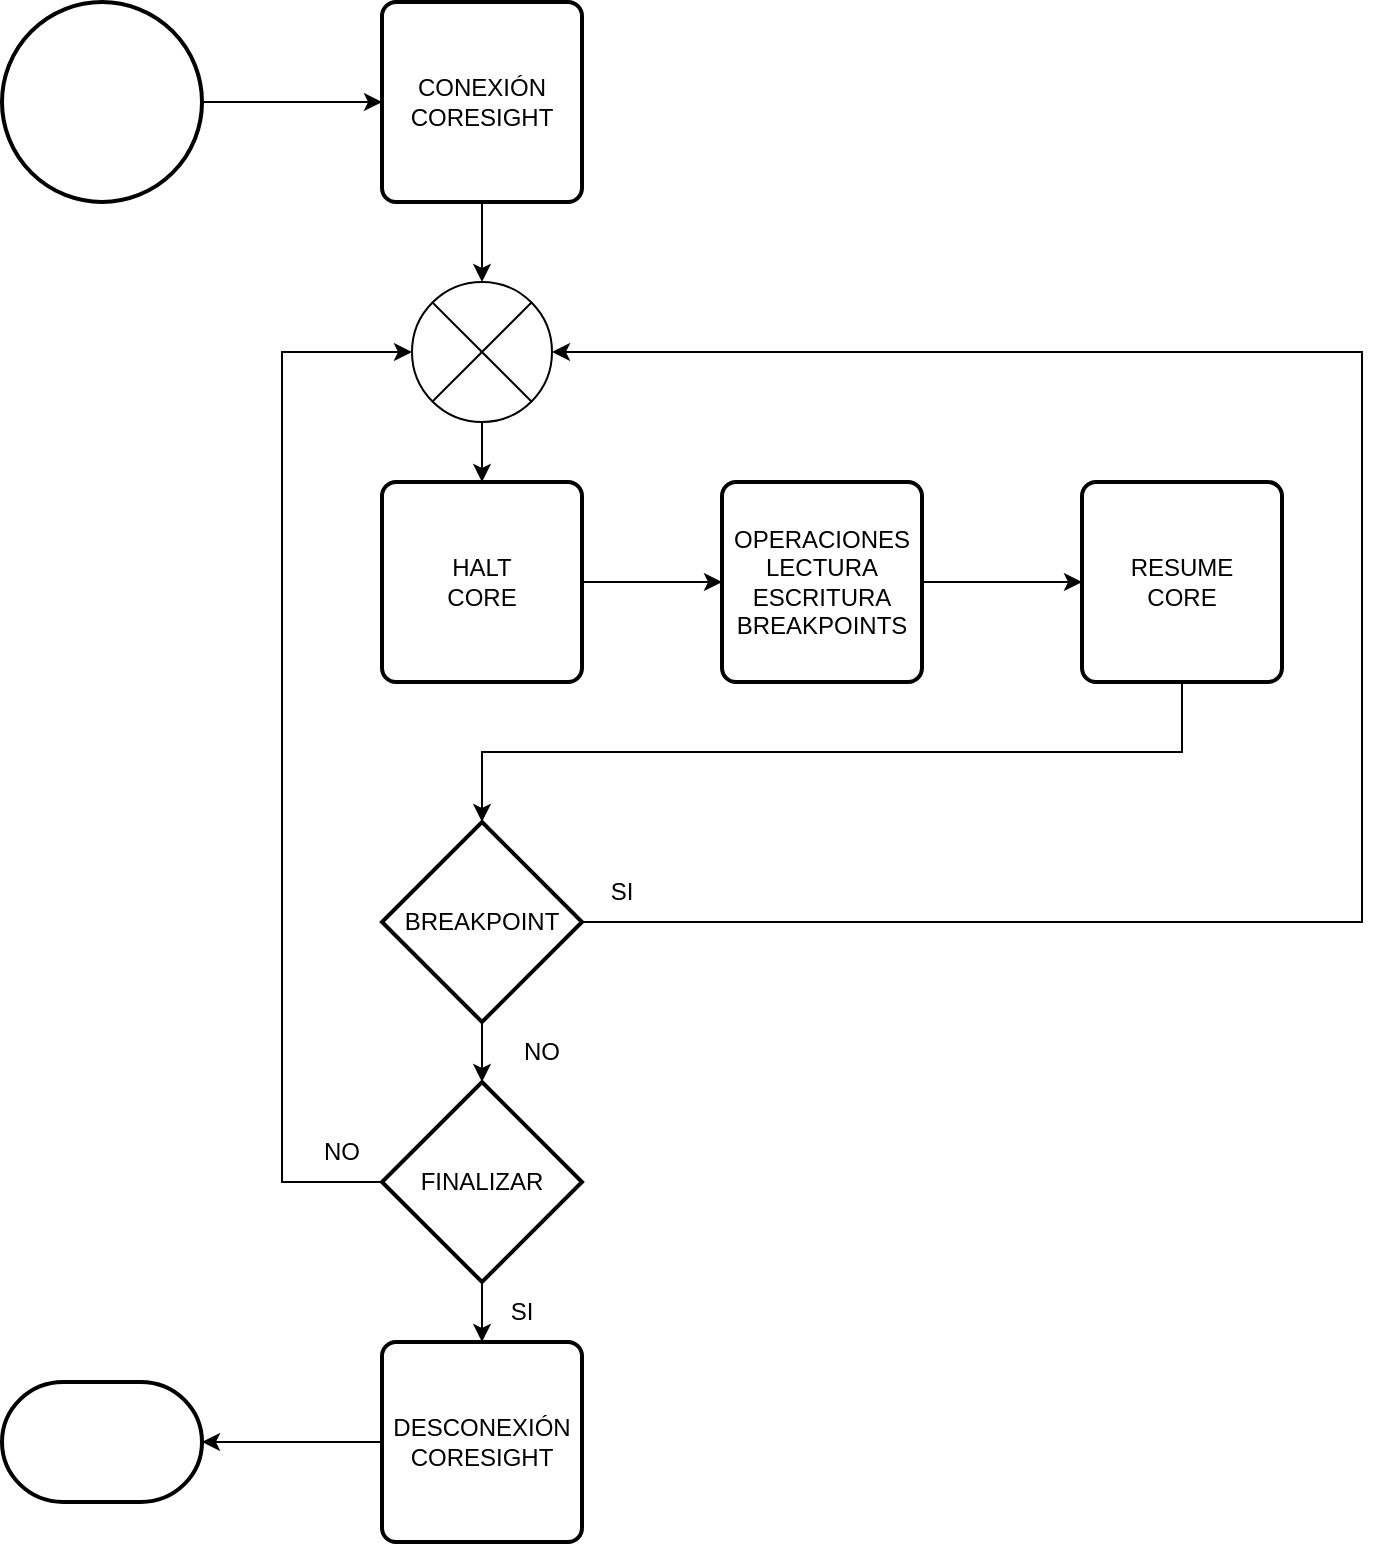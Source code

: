 <mxfile version="18.0.0" type="device"><diagram id="BAGZG8nj9soXzdnYGgrq" name="Page-1"><mxGraphModel dx="643" dy="318" grid="1" gridSize="10" guides="1" tooltips="1" connect="1" arrows="1" fold="1" page="1" pageScale="1" pageWidth="1169" pageHeight="827" math="0" shadow="0"><root><mxCell id="0"/><mxCell id="1" parent="0"/><mxCell id="IXXOSf1jHwDdPuXea8TD-20" style="edgeStyle=orthogonalEdgeStyle;rounded=0;orthogonalLoop=1;jettySize=auto;html=1;exitX=1;exitY=0.5;exitDx=0;exitDy=0;exitPerimeter=0;entryX=0;entryY=0.5;entryDx=0;entryDy=0;" edge="1" parent="1" source="IXXOSf1jHwDdPuXea8TD-1" target="IXXOSf1jHwDdPuXea8TD-3"><mxGeometry relative="1" as="geometry"/></mxCell><mxCell id="IXXOSf1jHwDdPuXea8TD-1" value="" style="strokeWidth=2;html=1;shape=mxgraph.flowchart.start_2;whiteSpace=wrap;" vertex="1" parent="1"><mxGeometry x="60" y="40" width="100" height="100" as="geometry"/></mxCell><mxCell id="IXXOSf1jHwDdPuXea8TD-2" value="" style="strokeWidth=2;html=1;shape=mxgraph.flowchart.terminator;whiteSpace=wrap;" vertex="1" parent="1"><mxGeometry x="60" y="730" width="100" height="60" as="geometry"/></mxCell><mxCell id="IXXOSf1jHwDdPuXea8TD-21" style="edgeStyle=orthogonalEdgeStyle;rounded=0;orthogonalLoop=1;jettySize=auto;html=1;exitX=0.5;exitY=1;exitDx=0;exitDy=0;entryX=0.5;entryY=0;entryDx=0;entryDy=0;entryPerimeter=0;" edge="1" parent="1" source="IXXOSf1jHwDdPuXea8TD-3" target="IXXOSf1jHwDdPuXea8TD-4"><mxGeometry relative="1" as="geometry"/></mxCell><mxCell id="IXXOSf1jHwDdPuXea8TD-3" value="&lt;div&gt;CONEXIÓN&lt;/div&gt;&lt;div&gt;CORESIGHT&lt;br&gt;&lt;/div&gt;" style="rounded=1;whiteSpace=wrap;html=1;absoluteArcSize=1;arcSize=14;strokeWidth=2;" vertex="1" parent="1"><mxGeometry x="250" y="40" width="100" height="100" as="geometry"/></mxCell><mxCell id="IXXOSf1jHwDdPuXea8TD-22" style="edgeStyle=orthogonalEdgeStyle;rounded=0;orthogonalLoop=1;jettySize=auto;html=1;exitX=0.5;exitY=1;exitDx=0;exitDy=0;exitPerimeter=0;entryX=0.5;entryY=0;entryDx=0;entryDy=0;" edge="1" parent="1" source="IXXOSf1jHwDdPuXea8TD-4" target="IXXOSf1jHwDdPuXea8TD-6"><mxGeometry relative="1" as="geometry"/></mxCell><mxCell id="IXXOSf1jHwDdPuXea8TD-4" value="" style="verticalLabelPosition=bottom;verticalAlign=top;html=1;shape=mxgraph.flowchart.or;" vertex="1" parent="1"><mxGeometry x="265" y="180" width="70" height="70" as="geometry"/></mxCell><mxCell id="IXXOSf1jHwDdPuXea8TD-17" style="edgeStyle=orthogonalEdgeStyle;rounded=0;orthogonalLoop=1;jettySize=auto;html=1;exitX=0;exitY=0.5;exitDx=0;exitDy=0;entryX=1;entryY=0.5;entryDx=0;entryDy=0;entryPerimeter=0;" edge="1" parent="1" source="IXXOSf1jHwDdPuXea8TD-5" target="IXXOSf1jHwDdPuXea8TD-2"><mxGeometry relative="1" as="geometry"/></mxCell><mxCell id="IXXOSf1jHwDdPuXea8TD-5" value="&lt;div&gt;DESCONEXIÓN&lt;/div&gt;&lt;div&gt;CORESIGHT&lt;br&gt;&lt;/div&gt;" style="rounded=1;whiteSpace=wrap;html=1;absoluteArcSize=1;arcSize=14;strokeWidth=2;" vertex="1" parent="1"><mxGeometry x="250" y="710" width="100" height="100" as="geometry"/></mxCell><mxCell id="IXXOSf1jHwDdPuXea8TD-11" style="edgeStyle=orthogonalEdgeStyle;rounded=0;orthogonalLoop=1;jettySize=auto;html=1;exitX=1;exitY=0.5;exitDx=0;exitDy=0;entryX=0;entryY=0.5;entryDx=0;entryDy=0;" edge="1" parent="1" source="IXXOSf1jHwDdPuXea8TD-6" target="IXXOSf1jHwDdPuXea8TD-7"><mxGeometry relative="1" as="geometry"/></mxCell><mxCell id="IXXOSf1jHwDdPuXea8TD-6" value="&lt;div&gt;HALT&lt;/div&gt;&lt;div&gt;CORE&lt;br&gt;&lt;/div&gt;" style="rounded=1;whiteSpace=wrap;html=1;absoluteArcSize=1;arcSize=14;strokeWidth=2;" vertex="1" parent="1"><mxGeometry x="250" y="280" width="100" height="100" as="geometry"/></mxCell><mxCell id="IXXOSf1jHwDdPuXea8TD-12" style="edgeStyle=orthogonalEdgeStyle;rounded=0;orthogonalLoop=1;jettySize=auto;html=1;exitX=1;exitY=0.5;exitDx=0;exitDy=0;entryX=0;entryY=0.5;entryDx=0;entryDy=0;" edge="1" parent="1" source="IXXOSf1jHwDdPuXea8TD-7" target="IXXOSf1jHwDdPuXea8TD-9"><mxGeometry relative="1" as="geometry"/></mxCell><mxCell id="IXXOSf1jHwDdPuXea8TD-7" value="&lt;div&gt;OPERACIONES&lt;/div&gt;&lt;div&gt;LECTURA&lt;/div&gt;&lt;div&gt;ESCRITURA&lt;br&gt;&lt;/div&gt;&lt;div&gt;BREAKPOINTS&lt;br&gt;&lt;/div&gt;" style="rounded=1;whiteSpace=wrap;html=1;absoluteArcSize=1;arcSize=14;strokeWidth=2;" vertex="1" parent="1"><mxGeometry x="420" y="280" width="100" height="100" as="geometry"/></mxCell><mxCell id="IXXOSf1jHwDdPuXea8TD-30" style="edgeStyle=orthogonalEdgeStyle;rounded=0;orthogonalLoop=1;jettySize=auto;html=1;exitX=0.5;exitY=1;exitDx=0;exitDy=0;exitPerimeter=0;" edge="1" parent="1" source="IXXOSf1jHwDdPuXea8TD-8" target="IXXOSf1jHwDdPuXea8TD-25"><mxGeometry relative="1" as="geometry"/></mxCell><mxCell id="IXXOSf1jHwDdPuXea8TD-32" style="edgeStyle=orthogonalEdgeStyle;rounded=0;orthogonalLoop=1;jettySize=auto;html=1;exitX=1;exitY=0.5;exitDx=0;exitDy=0;exitPerimeter=0;entryX=1;entryY=0.5;entryDx=0;entryDy=0;entryPerimeter=0;" edge="1" parent="1" source="IXXOSf1jHwDdPuXea8TD-8" target="IXXOSf1jHwDdPuXea8TD-4"><mxGeometry relative="1" as="geometry"><Array as="points"><mxPoint x="740" y="500"/><mxPoint x="740" y="215"/></Array></mxGeometry></mxCell><mxCell id="IXXOSf1jHwDdPuXea8TD-8" value="BREAKPOINT" style="strokeWidth=2;html=1;shape=mxgraph.flowchart.decision;whiteSpace=wrap;" vertex="1" parent="1"><mxGeometry x="250" y="450" width="100" height="100" as="geometry"/></mxCell><mxCell id="IXXOSf1jHwDdPuXea8TD-31" style="edgeStyle=orthogonalEdgeStyle;rounded=0;orthogonalLoop=1;jettySize=auto;html=1;exitX=0.5;exitY=1;exitDx=0;exitDy=0;entryX=0.5;entryY=0;entryDx=0;entryDy=0;entryPerimeter=0;" edge="1" parent="1" source="IXXOSf1jHwDdPuXea8TD-9" target="IXXOSf1jHwDdPuXea8TD-8"><mxGeometry relative="1" as="geometry"/></mxCell><mxCell id="IXXOSf1jHwDdPuXea8TD-9" value="&lt;div&gt;RESUME&lt;/div&gt;&lt;div&gt;CORE&lt;br&gt;&lt;/div&gt;" style="rounded=1;whiteSpace=wrap;html=1;absoluteArcSize=1;arcSize=14;strokeWidth=2;" vertex="1" parent="1"><mxGeometry x="600" y="280" width="100" height="100" as="geometry"/></mxCell><mxCell id="IXXOSf1jHwDdPuXea8TD-27" style="edgeStyle=orthogonalEdgeStyle;rounded=0;orthogonalLoop=1;jettySize=auto;html=1;exitX=0.5;exitY=1;exitDx=0;exitDy=0;exitPerimeter=0;entryX=0.5;entryY=0;entryDx=0;entryDy=0;" edge="1" parent="1" source="IXXOSf1jHwDdPuXea8TD-25" target="IXXOSf1jHwDdPuXea8TD-5"><mxGeometry relative="1" as="geometry"/></mxCell><mxCell id="IXXOSf1jHwDdPuXea8TD-28" style="edgeStyle=orthogonalEdgeStyle;rounded=0;orthogonalLoop=1;jettySize=auto;html=1;exitX=0;exitY=0.5;exitDx=0;exitDy=0;exitPerimeter=0;entryX=0;entryY=0.5;entryDx=0;entryDy=0;entryPerimeter=0;" edge="1" parent="1" source="IXXOSf1jHwDdPuXea8TD-25" target="IXXOSf1jHwDdPuXea8TD-4"><mxGeometry relative="1" as="geometry"><Array as="points"><mxPoint x="200" y="630"/><mxPoint x="200" y="215"/></Array></mxGeometry></mxCell><mxCell id="IXXOSf1jHwDdPuXea8TD-25" value="FINALIZAR" style="strokeWidth=2;html=1;shape=mxgraph.flowchart.decision;whiteSpace=wrap;" vertex="1" parent="1"><mxGeometry x="250" y="580" width="100" height="100" as="geometry"/></mxCell><mxCell id="IXXOSf1jHwDdPuXea8TD-33" value="NO" style="text;html=1;strokeColor=none;fillColor=none;align=center;verticalAlign=middle;whiteSpace=wrap;rounded=0;" vertex="1" parent="1"><mxGeometry x="310" y="550" width="40" height="30" as="geometry"/></mxCell><mxCell id="IXXOSf1jHwDdPuXea8TD-34" value="NO" style="text;html=1;strokeColor=none;fillColor=none;align=center;verticalAlign=middle;whiteSpace=wrap;rounded=0;" vertex="1" parent="1"><mxGeometry x="210" y="600" width="40" height="30" as="geometry"/></mxCell><mxCell id="IXXOSf1jHwDdPuXea8TD-35" value="SI" style="text;html=1;strokeColor=none;fillColor=none;align=center;verticalAlign=middle;whiteSpace=wrap;rounded=0;" vertex="1" parent="1"><mxGeometry x="350" y="470" width="40" height="30" as="geometry"/></mxCell><mxCell id="IXXOSf1jHwDdPuXea8TD-36" value="SI" style="text;html=1;strokeColor=none;fillColor=none;align=center;verticalAlign=middle;whiteSpace=wrap;rounded=0;" vertex="1" parent="1"><mxGeometry x="300" y="680" width="40" height="30" as="geometry"/></mxCell></root></mxGraphModel></diagram></mxfile>
